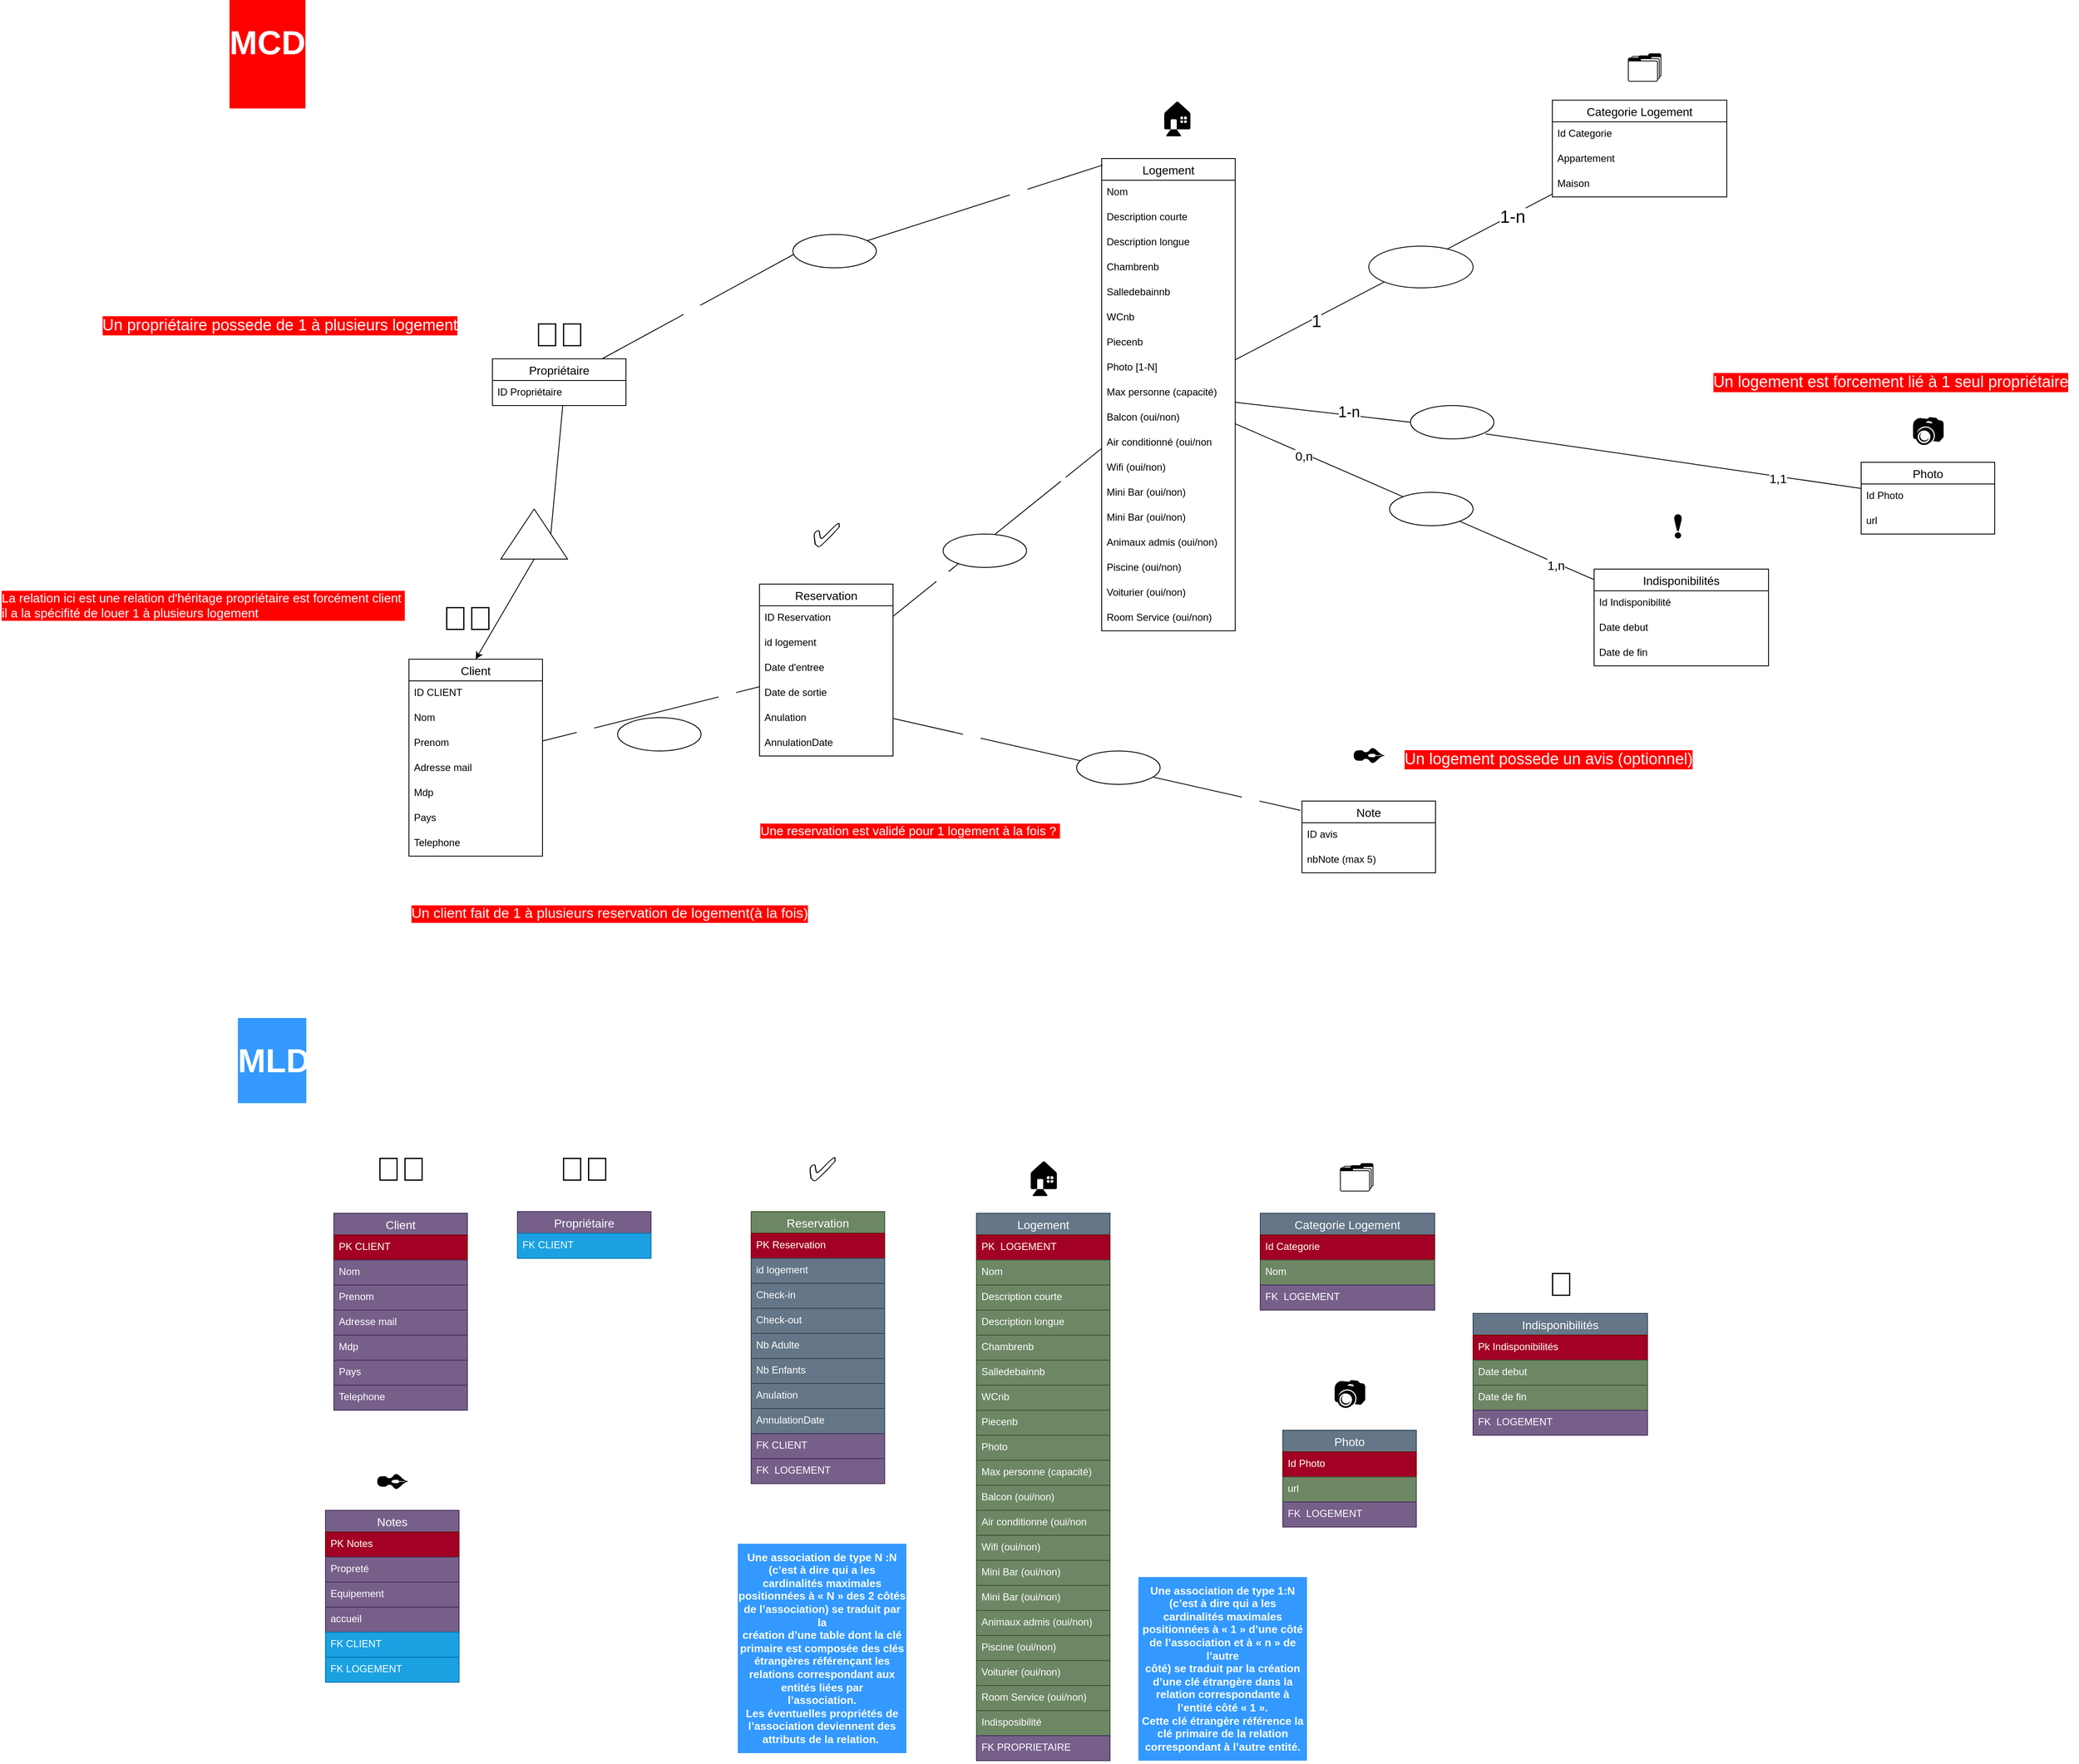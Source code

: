 <mxfile>
    <diagram id="8EdamfEGsbZpH8VLuooQ" name="Page-1">
        <mxGraphModel dx="2287" dy="2153" grid="1" gridSize="10" guides="1" tooltips="1" connect="1" arrows="1" fold="1" page="1" pageScale="1" pageWidth="827" pageHeight="1169" math="0" shadow="0">
            <root>
                <mxCell id="0"/>
                <mxCell id="1" parent="0"/>
                <mxCell id="2" value="Client" style="swimlane;fontStyle=0;childLayout=stackLayout;horizontal=1;startSize=26;horizontalStack=0;resizeParent=1;resizeParentMax=0;resizeLast=0;collapsible=1;marginBottom=0;align=center;fontSize=14;" parent="1" vertex="1">
                    <mxGeometry x="-220" y="-300" width="160" height="236" as="geometry"/>
                </mxCell>
                <mxCell id="3" value="ID CLIENT" style="text;strokeColor=none;fillColor=none;spacingLeft=4;spacingRight=4;overflow=hidden;rotatable=0;points=[[0,0.5],[1,0.5]];portConstraint=eastwest;fontSize=12;" parent="2" vertex="1">
                    <mxGeometry y="26" width="160" height="30" as="geometry"/>
                </mxCell>
                <mxCell id="19" value="Nom" style="text;strokeColor=none;fillColor=none;spacingLeft=4;spacingRight=4;overflow=hidden;rotatable=0;points=[[0,0.5],[1,0.5]];portConstraint=eastwest;fontSize=12;" parent="2" vertex="1">
                    <mxGeometry y="56" width="160" height="30" as="geometry"/>
                </mxCell>
                <mxCell id="4" value="Prenom" style="text;strokeColor=none;fillColor=none;spacingLeft=4;spacingRight=4;overflow=hidden;rotatable=0;points=[[0,0.5],[1,0.5]];portConstraint=eastwest;fontSize=12;" parent="2" vertex="1">
                    <mxGeometry y="86" width="160" height="30" as="geometry"/>
                </mxCell>
                <mxCell id="5" value="Adresse mail" style="text;strokeColor=none;fillColor=none;spacingLeft=4;spacingRight=4;overflow=hidden;rotatable=0;points=[[0,0.5],[1,0.5]];portConstraint=eastwest;fontSize=12;" parent="2" vertex="1">
                    <mxGeometry y="116" width="160" height="30" as="geometry"/>
                </mxCell>
                <mxCell id="22" value="Mdp" style="text;strokeColor=none;fillColor=none;spacingLeft=4;spacingRight=4;overflow=hidden;rotatable=0;points=[[0,0.5],[1,0.5]];portConstraint=eastwest;fontSize=12;" parent="2" vertex="1">
                    <mxGeometry y="146" width="160" height="30" as="geometry"/>
                </mxCell>
                <mxCell id="20" value="Pays" style="text;strokeColor=none;fillColor=none;spacingLeft=4;spacingRight=4;overflow=hidden;rotatable=0;points=[[0,0.5],[1,0.5]];portConstraint=eastwest;fontSize=12;" parent="2" vertex="1">
                    <mxGeometry y="176" width="160" height="30" as="geometry"/>
                </mxCell>
                <mxCell id="21" value="Telephone" style="text;strokeColor=none;fillColor=none;spacingLeft=4;spacingRight=4;overflow=hidden;rotatable=0;points=[[0,0.5],[1,0.5]];portConstraint=eastwest;fontSize=12;" parent="2" vertex="1">
                    <mxGeometry y="206" width="160" height="30" as="geometry"/>
                </mxCell>
                <mxCell id="6" value="Reservation" style="swimlane;fontStyle=0;childLayout=stackLayout;horizontal=1;startSize=26;horizontalStack=0;resizeParent=1;resizeParentMax=0;resizeLast=0;collapsible=1;marginBottom=0;align=center;fontSize=14;" parent="1" vertex="1">
                    <mxGeometry x="200" y="-390" width="160" height="206" as="geometry"/>
                </mxCell>
                <mxCell id="7" value="ID Reservation" style="text;strokeColor=none;fillColor=none;spacingLeft=4;spacingRight=4;overflow=hidden;rotatable=0;points=[[0,0.5],[1,0.5]];portConstraint=eastwest;fontSize=12;" parent="6" vertex="1">
                    <mxGeometry y="26" width="160" height="30" as="geometry"/>
                </mxCell>
                <mxCell id="8" value="id logement" style="text;strokeColor=none;fillColor=none;spacingLeft=4;spacingRight=4;overflow=hidden;rotatable=0;points=[[0,0.5],[1,0.5]];portConstraint=eastwest;fontSize=12;" parent="6" vertex="1">
                    <mxGeometry y="56" width="160" height="30" as="geometry"/>
                </mxCell>
                <mxCell id="9" value="Date d'entree" style="text;strokeColor=none;fillColor=none;spacingLeft=4;spacingRight=4;overflow=hidden;rotatable=0;points=[[0,0.5],[1,0.5]];portConstraint=eastwest;fontSize=12;" parent="6" vertex="1">
                    <mxGeometry y="86" width="160" height="30" as="geometry"/>
                </mxCell>
                <mxCell id="18" value="Date de sortie" style="text;strokeColor=none;fillColor=none;spacingLeft=4;spacingRight=4;overflow=hidden;rotatable=0;points=[[0,0.5],[1,0.5]];portConstraint=eastwest;fontSize=12;" parent="6" vertex="1">
                    <mxGeometry y="116" width="160" height="30" as="geometry"/>
                </mxCell>
                <mxCell id="29" value="Anulation" style="text;strokeColor=none;fillColor=none;spacingLeft=4;spacingRight=4;overflow=hidden;rotatable=0;points=[[0,0.5],[1,0.5]];portConstraint=eastwest;fontSize=12;" parent="6" vertex="1">
                    <mxGeometry y="146" width="160" height="30" as="geometry"/>
                </mxCell>
                <mxCell id="30" value="AnnulationDate" style="text;strokeColor=none;fillColor=none;spacingLeft=4;spacingRight=4;overflow=hidden;rotatable=0;points=[[0,0.5],[1,0.5]];portConstraint=eastwest;fontSize=12;" parent="6" vertex="1">
                    <mxGeometry y="176" width="160" height="30" as="geometry"/>
                </mxCell>
                <mxCell id="10" value="Logement" style="swimlane;fontStyle=0;childLayout=stackLayout;horizontal=1;startSize=26;horizontalStack=0;resizeParent=1;resizeParentMax=0;resizeLast=0;collapsible=1;marginBottom=0;align=center;fontSize=14;" parent="1" vertex="1">
                    <mxGeometry x="610" y="-900" width="160" height="566" as="geometry"/>
                </mxCell>
                <mxCell id="11" value="Nom" style="text;strokeColor=none;fillColor=none;spacingLeft=4;spacingRight=4;overflow=hidden;rotatable=0;points=[[0,0.5],[1,0.5]];portConstraint=eastwest;fontSize=12;" parent="10" vertex="1">
                    <mxGeometry y="26" width="160" height="30" as="geometry"/>
                </mxCell>
                <mxCell id="12" value="Description courte" style="text;strokeColor=none;fillColor=none;spacingLeft=4;spacingRight=4;overflow=hidden;rotatable=0;points=[[0,0.5],[1,0.5]];portConstraint=eastwest;fontSize=12;" parent="10" vertex="1">
                    <mxGeometry y="56" width="160" height="30" as="geometry"/>
                </mxCell>
                <mxCell id="13" value="Description longue" style="text;strokeColor=none;fillColor=none;spacingLeft=4;spacingRight=4;overflow=hidden;rotatable=0;points=[[0,0.5],[1,0.5]];portConstraint=eastwest;fontSize=12;" parent="10" vertex="1">
                    <mxGeometry y="86" width="160" height="30" as="geometry"/>
                </mxCell>
                <mxCell id="31" value="Chambrenb" style="text;strokeColor=none;fillColor=none;spacingLeft=4;spacingRight=4;overflow=hidden;rotatable=0;points=[[0,0.5],[1,0.5]];portConstraint=eastwest;fontSize=12;" parent="10" vertex="1">
                    <mxGeometry y="116" width="160" height="30" as="geometry"/>
                </mxCell>
                <mxCell id="37" value="Salledebainnb" style="text;strokeColor=none;fillColor=none;spacingLeft=4;spacingRight=4;overflow=hidden;rotatable=0;points=[[0,0.5],[1,0.5]];portConstraint=eastwest;fontSize=12;" parent="10" vertex="1">
                    <mxGeometry y="146" width="160" height="30" as="geometry"/>
                </mxCell>
                <mxCell id="38" value="WCnb" style="text;strokeColor=none;fillColor=none;spacingLeft=4;spacingRight=4;overflow=hidden;rotatable=0;points=[[0,0.5],[1,0.5]];portConstraint=eastwest;fontSize=12;" parent="10" vertex="1">
                    <mxGeometry y="176" width="160" height="30" as="geometry"/>
                </mxCell>
                <mxCell id="33" value="Piecenb" style="text;strokeColor=none;fillColor=none;spacingLeft=4;spacingRight=4;overflow=hidden;rotatable=0;points=[[0,0.5],[1,0.5]];portConstraint=eastwest;fontSize=12;" parent="10" vertex="1">
                    <mxGeometry y="206" width="160" height="30" as="geometry"/>
                </mxCell>
                <mxCell id="34" value="Photo [1-N]" style="text;strokeColor=none;fillColor=none;spacingLeft=4;spacingRight=4;overflow=hidden;rotatable=0;points=[[0,0.5],[1,0.5]];portConstraint=eastwest;fontSize=12;" parent="10" vertex="1">
                    <mxGeometry y="236" width="160" height="30" as="geometry"/>
                </mxCell>
                <mxCell id="35" value="Max personne (capacité)" style="text;strokeColor=none;fillColor=none;spacingLeft=4;spacingRight=4;overflow=hidden;rotatable=0;points=[[0,0.5],[1,0.5]];portConstraint=eastwest;fontSize=12;" parent="10" vertex="1">
                    <mxGeometry y="266" width="160" height="30" as="geometry"/>
                </mxCell>
                <mxCell id="36" value=" Balcon (oui/non) " style="text;strokeColor=none;fillColor=none;spacingLeft=4;spacingRight=4;overflow=hidden;rotatable=0;points=[[0,0.5],[1,0.5]];portConstraint=eastwest;fontSize=12;" parent="10" vertex="1">
                    <mxGeometry y="296" width="160" height="30" as="geometry"/>
                </mxCell>
                <mxCell id="39" value="  Air conditionné (oui/non " style="text;strokeColor=none;fillColor=none;spacingLeft=4;spacingRight=4;overflow=hidden;rotatable=0;points=[[0,0.5],[1,0.5]];portConstraint=eastwest;fontSize=12;" parent="10" vertex="1">
                    <mxGeometry y="326" width="160" height="30" as="geometry"/>
                </mxCell>
                <mxCell id="40" value=" Wifi (oui/non) " style="text;strokeColor=none;fillColor=none;spacingLeft=4;spacingRight=4;overflow=hidden;rotatable=0;points=[[0,0.5],[1,0.5]];portConstraint=eastwest;fontSize=12;" parent="10" vertex="1">
                    <mxGeometry y="356" width="160" height="30" as="geometry"/>
                </mxCell>
                <mxCell id="41" value="  Mini Bar (oui/non) " style="text;strokeColor=none;fillColor=none;spacingLeft=4;spacingRight=4;overflow=hidden;rotatable=0;points=[[0,0.5],[1,0.5]];portConstraint=eastwest;fontSize=12;" parent="10" vertex="1">
                    <mxGeometry y="386" width="160" height="30" as="geometry"/>
                </mxCell>
                <mxCell id="42" value="  Mini Bar (oui/non) " style="text;strokeColor=none;fillColor=none;spacingLeft=4;spacingRight=4;overflow=hidden;rotatable=0;points=[[0,0.5],[1,0.5]];portConstraint=eastwest;fontSize=12;" parent="10" vertex="1">
                    <mxGeometry y="416" width="160" height="30" as="geometry"/>
                </mxCell>
                <mxCell id="43" value="  Animaux admis (oui/non)  " style="text;strokeColor=none;fillColor=none;spacingLeft=4;spacingRight=4;overflow=hidden;rotatable=0;points=[[0,0.5],[1,0.5]];portConstraint=eastwest;fontSize=12;" parent="10" vertex="1">
                    <mxGeometry y="446" width="160" height="30" as="geometry"/>
                </mxCell>
                <mxCell id="44" value="   Piscine (oui/non)   " style="text;strokeColor=none;fillColor=none;spacingLeft=4;spacingRight=4;overflow=hidden;rotatable=0;points=[[0,0.5],[1,0.5]];portConstraint=eastwest;fontSize=12;" parent="10" vertex="1">
                    <mxGeometry y="476" width="160" height="30" as="geometry"/>
                </mxCell>
                <mxCell id="45" value="    Voiturier (oui/non)    " style="text;strokeColor=none;fillColor=none;spacingLeft=4;spacingRight=4;overflow=hidden;rotatable=0;points=[[0,0.5],[1,0.5]];portConstraint=eastwest;fontSize=12;" parent="10" vertex="1">
                    <mxGeometry y="506" width="160" height="30" as="geometry"/>
                </mxCell>
                <mxCell id="46" value="     Room Service (oui/non)    " style="text;strokeColor=none;fillColor=none;spacingLeft=4;spacingRight=4;overflow=hidden;rotatable=0;points=[[0,0.5],[1,0.5]];portConstraint=eastwest;fontSize=12;" parent="10" vertex="1">
                    <mxGeometry y="536" width="160" height="30" as="geometry"/>
                </mxCell>
                <mxCell id="14" value="Propriétaire" style="swimlane;fontStyle=0;childLayout=stackLayout;horizontal=1;startSize=26;horizontalStack=0;resizeParent=1;resizeParentMax=0;resizeLast=0;collapsible=1;marginBottom=0;align=center;fontSize=14;" parent="1" vertex="1">
                    <mxGeometry x="-120" y="-660" width="160" height="56" as="geometry"/>
                </mxCell>
                <mxCell id="15" value="ID Propriétaire" style="text;strokeColor=none;fillColor=none;spacingLeft=4;spacingRight=4;overflow=hidden;rotatable=0;points=[[0,0.5],[1,0.5]];portConstraint=eastwest;fontSize=12;" parent="14" vertex="1">
                    <mxGeometry y="26" width="160" height="30" as="geometry"/>
                </mxCell>
                <mxCell id="24" value="Note" style="swimlane;fontStyle=0;childLayout=stackLayout;horizontal=1;startSize=26;horizontalStack=0;resizeParent=1;resizeParentMax=0;resizeLast=0;collapsible=1;marginBottom=0;align=center;fontSize=14;" parent="1" vertex="1">
                    <mxGeometry x="850" y="-130" width="160" height="86" as="geometry"/>
                </mxCell>
                <mxCell id="25" value="ID avis" style="text;strokeColor=none;fillColor=none;spacingLeft=4;spacingRight=4;overflow=hidden;rotatable=0;points=[[0,0.5],[1,0.5]];portConstraint=eastwest;fontSize=12;" parent="24" vertex="1">
                    <mxGeometry y="26" width="160" height="30" as="geometry"/>
                </mxCell>
                <mxCell id="26" value="nbNote (max 5)" style="text;strokeColor=none;fillColor=none;spacingLeft=4;spacingRight=4;overflow=hidden;rotatable=0;points=[[0,0.5],[1,0.5]];portConstraint=eastwest;fontSize=12;" parent="24" vertex="1">
                    <mxGeometry y="56" width="160" height="30" as="geometry"/>
                </mxCell>
                <mxCell id="47" value="&lt;span style=&quot;font-size: 40px;&quot;&gt;🏠&lt;/span&gt;" style="text;html=1;align=center;verticalAlign=middle;resizable=0;points=[];autosize=1;strokeColor=none;fillColor=none;" parent="1" vertex="1">
                    <mxGeometry x="660" y="-980" width="80" height="60" as="geometry"/>
                </mxCell>
                <mxCell id="48" value="&lt;span style=&quot;font-size: 40px;&quot;&gt;✒️&lt;/span&gt;" style="text;html=1;align=center;verticalAlign=middle;resizable=0;points=[];autosize=1;strokeColor=none;fillColor=none;" parent="1" vertex="1">
                    <mxGeometry x="890" y="-220" width="80" height="60" as="geometry"/>
                </mxCell>
                <mxCell id="49" value="&lt;span style=&quot;font-size: 40px;&quot;&gt;✅&lt;/span&gt;" style="text;html=1;align=center;verticalAlign=middle;resizable=0;points=[];autosize=1;strokeColor=none;fillColor=none;" parent="1" vertex="1">
                    <mxGeometry x="240" y="-480" width="80" height="60" as="geometry"/>
                </mxCell>
                <mxCell id="50" value="&lt;span style=&quot;font-size: 40px;&quot;&gt;👩🏾&lt;/span&gt;" style="text;html=1;align=center;verticalAlign=middle;resizable=0;points=[];autosize=1;strokeColor=none;fillColor=none;" parent="1" vertex="1">
                    <mxGeometry x="-190" y="-380" width="80" height="60" as="geometry"/>
                </mxCell>
                <mxCell id="51" value="&lt;span style=&quot;font-size: 40px;&quot;&gt;👩🏾&lt;/span&gt;" style="text;html=1;align=center;verticalAlign=middle;resizable=0;points=[];autosize=1;strokeColor=none;fillColor=none;" parent="1" vertex="1">
                    <mxGeometry x="-80" y="-720" width="80" height="60" as="geometry"/>
                </mxCell>
                <mxCell id="63" value="" style="endArrow=none;html=1;rounded=0;fontSize=40;entryX=0.006;entryY=0.014;entryDx=0;entryDy=0;entryPerimeter=0;startArrow=none;" parent="1" source="86" target="10" edge="1">
                    <mxGeometry relative="1" as="geometry">
                        <mxPoint x="310" y="-570" as="sourcePoint"/>
                        <mxPoint x="470" y="-570" as="targetPoint"/>
                    </mxGeometry>
                </mxCell>
                <mxCell id="64" value="" style="resizable=0;html=1;align=right;verticalAlign=bottom;fontSize=40;" parent="63" connectable="0" vertex="1">
                    <mxGeometry x="1" relative="1" as="geometry"/>
                </mxCell>
                <mxCell id="105" value="1-1" style="edgeLabel;html=1;align=center;verticalAlign=middle;resizable=0;points=[];fontSize=15;fontColor=#FFFFFF;" parent="63" vertex="1" connectable="0">
                    <mxGeometry x="0.283" relative="1" as="geometry">
                        <mxPoint as="offset"/>
                    </mxGeometry>
                </mxCell>
                <mxCell id="65" value="" style="endArrow=none;html=1;rounded=0;fontSize=40;" parent="1" source="2" target="6" edge="1">
                    <mxGeometry relative="1" as="geometry">
                        <mxPoint x="310" y="-570" as="sourcePoint"/>
                        <mxPoint x="470" y="-570" as="targetPoint"/>
                    </mxGeometry>
                </mxCell>
                <mxCell id="106" value="0-n" style="edgeLabel;html=1;align=center;verticalAlign=middle;resizable=0;points=[];fontSize=15;fontColor=#FFFFFF;" parent="65" vertex="1" connectable="0">
                    <mxGeometry x="-0.608" relative="1" as="geometry">
                        <mxPoint as="offset"/>
                    </mxGeometry>
                </mxCell>
                <mxCell id="107" value="1-1" style="edgeLabel;html=1;align=center;verticalAlign=middle;resizable=0;points=[];fontSize=15;fontColor=#FFFFFF;" parent="65" vertex="1" connectable="0">
                    <mxGeometry x="0.698" y="-1" relative="1" as="geometry">
                        <mxPoint y="1" as="offset"/>
                    </mxGeometry>
                </mxCell>
                <mxCell id="73" value="" style="endArrow=none;html=1;rounded=0;fontSize=40;" parent="1" source="6" target="10" edge="1">
                    <mxGeometry relative="1" as="geometry">
                        <mxPoint x="310" y="-470" as="sourcePoint"/>
                        <mxPoint x="470" y="-470" as="targetPoint"/>
                    </mxGeometry>
                </mxCell>
                <mxCell id="108" value="1-1" style="edgeLabel;html=1;align=center;verticalAlign=middle;resizable=0;points=[];fontSize=15;fontColor=#FFFFFF;" parent="73" vertex="1" connectable="0">
                    <mxGeometry x="-0.521" y="-3" relative="1" as="geometry">
                        <mxPoint as="offset"/>
                    </mxGeometry>
                </mxCell>
                <mxCell id="109" value="1" style="edgeLabel;html=1;align=center;verticalAlign=middle;resizable=0;points=[];fontSize=15;fontColor=#FFFFFF;" parent="73" vertex="1" connectable="0">
                    <mxGeometry x="0.614" y="-4" relative="1" as="geometry">
                        <mxPoint as="offset"/>
                    </mxGeometry>
                </mxCell>
                <mxCell id="75" value="" style="endArrow=none;html=1;rounded=0;fontSize=40;entryX=-0.012;entryY=0.129;entryDx=0;entryDy=0;entryPerimeter=0;exitX=1;exitY=0.5;exitDx=0;exitDy=0;" parent="1" source="29" target="24" edge="1">
                    <mxGeometry relative="1" as="geometry">
                        <mxPoint x="790" y="-400" as="sourcePoint"/>
                        <mxPoint x="950" y="-400" as="targetPoint"/>
                    </mxGeometry>
                </mxCell>
                <mxCell id="111" value="0,n" style="edgeLabel;html=1;align=center;verticalAlign=middle;resizable=0;points=[];fontSize=15;fontColor=#FFFFFF;" parent="75" vertex="1" connectable="0">
                    <mxGeometry x="-0.612" y="-4" relative="1" as="geometry">
                        <mxPoint as="offset"/>
                    </mxGeometry>
                </mxCell>
                <mxCell id="112" value="1,n" style="edgeLabel;html=1;align=center;verticalAlign=middle;resizable=0;points=[];fontSize=15;fontColor=#FFFFFF;" parent="75" vertex="1" connectable="0">
                    <mxGeometry x="0.754" y="-1" relative="1" as="geometry">
                        <mxPoint as="offset"/>
                    </mxGeometry>
                </mxCell>
                <mxCell id="79" value="Un propriétaire possede de 1 à plusieurs logement" style="text;html=1;align=center;verticalAlign=middle;resizable=0;points=[];autosize=1;strokeColor=none;fillColor=none;fontSize=19;fontColor=#FFFFFF;labelBackgroundColor=#FF0000;" parent="1" vertex="1">
                    <mxGeometry x="-600" y="-720" width="450" height="40" as="geometry"/>
                </mxCell>
                <mxCell id="80" value="Un client fait de 1 à plusieurs reservation de logement(à la fois)" style="text;html=1;align=center;verticalAlign=middle;resizable=0;points=[];autosize=1;strokeColor=none;fillColor=none;fontSize=17;fontColor=#FFFFFF;labelBackgroundColor=#FF0000;" parent="1" vertex="1">
                    <mxGeometry x="-230" y="-10" width="500" height="30" as="geometry"/>
                </mxCell>
                <mxCell id="81" value="La relation ici est une relation d'héritage propriétaire est forcément client&amp;nbsp;&lt;br&gt;il a la spécifité de louer 1 à plusieurs logement" style="text;html=1;align=left;verticalAlign=middle;resizable=0;points=[];autosize=1;strokeColor=none;fillColor=none;fontSize=15;fontColor=#FFFFFF;labelBackgroundColor=#FF0000;" parent="1" vertex="1">
                    <mxGeometry x="-710" y="-390" width="510" height="50" as="geometry"/>
                </mxCell>
                <mxCell id="87" value="" style="endArrow=none;html=1;rounded=0;fontSize=40;entryX=0.1;entryY=0.475;entryDx=0;entryDy=0;entryPerimeter=0;" parent="1" source="14" target="86" edge="1">
                    <mxGeometry relative="1" as="geometry">
                        <mxPoint x="40" y="-699.854" as="sourcePoint"/>
                        <mxPoint x="560.96" y="-881.236" as="targetPoint"/>
                        <Array as="points"/>
                    </mxGeometry>
                </mxCell>
                <mxCell id="104" value="1-n" style="edgeLabel;html=1;align=center;verticalAlign=middle;resizable=0;points=[];fontSize=15;fontColor=#FFFFFF;" parent="87" vertex="1" connectable="0">
                    <mxGeometry x="-0.114" y="-3" relative="1" as="geometry">
                        <mxPoint y="-1" as="offset"/>
                    </mxGeometry>
                </mxCell>
                <mxCell id="86" value="" style="ellipse;whiteSpace=wrap;html=1;align=center;fontStyle=4;labelBackgroundColor=#FF0000;fontSize=20;fontColor=#FFFFFF;" parent="1" vertex="1">
                    <mxGeometry x="240" y="-809" width="100" height="40" as="geometry"/>
                </mxCell>
                <mxCell id="91" value="" style="ellipse;whiteSpace=wrap;html=1;align=center;fontStyle=4;labelBackgroundColor=#FF0000;fontSize=20;fontColor=#FFFFFF;" parent="1" vertex="1">
                    <mxGeometry x="30" y="-230" width="100" height="40" as="geometry"/>
                </mxCell>
                <mxCell id="92" value="" style="ellipse;whiteSpace=wrap;html=1;align=center;fontStyle=4;labelBackgroundColor=#FF0000;fontSize=20;fontColor=#FFFFFF;" parent="1" vertex="1">
                    <mxGeometry x="420" y="-450" width="100" height="40" as="geometry"/>
                </mxCell>
                <mxCell id="93" value="" style="ellipse;whiteSpace=wrap;html=1;align=center;fontStyle=4;labelBackgroundColor=#FF0000;fontSize=20;fontColor=#FFFFFF;" parent="1" vertex="1">
                    <mxGeometry x="580" y="-190" width="100" height="40" as="geometry"/>
                </mxCell>
                <mxCell id="94" value="Une reservation est validé pour 1 logement à la fois ?&amp;nbsp;" style="text;html=1;align=center;verticalAlign=middle;resizable=0;points=[];autosize=1;strokeColor=none;fillColor=none;fontSize=15;fontColor=#FFFFFF;labelBackgroundColor=#FF0000;" parent="1" vertex="1">
                    <mxGeometry x="190" y="-110" width="380" height="30" as="geometry"/>
                </mxCell>
                <mxCell id="95" value="Un logement possede un avis (optionnel)" style="text;html=1;align=center;verticalAlign=middle;resizable=0;points=[];autosize=1;strokeColor=none;fillColor=none;fontSize=19;fontColor=#FFFFFF;labelBackgroundColor=#FF0000;" parent="1" vertex="1">
                    <mxGeometry x="960" y="-200" width="370" height="40" as="geometry"/>
                </mxCell>
                <mxCell id="97" value="Possede" style="text;html=1;align=center;verticalAlign=middle;resizable=0;points=[];autosize=1;strokeColor=none;fillColor=none;fontSize=20;fontColor=#FFFFFF;" parent="1" vertex="1">
                    <mxGeometry x="235" y="-810" width="100" height="40" as="geometry"/>
                </mxCell>
                <mxCell id="98" value="fait" style="text;html=1;align=center;verticalAlign=middle;resizable=0;points=[];autosize=1;strokeColor=none;fillColor=none;fontSize=20;fontColor=#FFFFFF;" parent="1" vertex="1">
                    <mxGeometry x="55" y="-230" width="50" height="40" as="geometry"/>
                </mxCell>
                <mxCell id="99" value="concerne" style="text;html=1;align=center;verticalAlign=middle;resizable=0;points=[];autosize=1;strokeColor=none;fillColor=none;fontSize=20;fontColor=#FFFFFF;" parent="1" vertex="1">
                    <mxGeometry x="420" y="-450" width="110" height="40" as="geometry"/>
                </mxCell>
                <mxCell id="100" value="Possede" style="text;html=1;align=center;verticalAlign=middle;resizable=0;points=[];autosize=1;strokeColor=none;fillColor=none;fontSize=20;fontColor=#FFFFFF;" parent="1" vertex="1">
                    <mxGeometry x="580" y="-190" width="100" height="40" as="geometry"/>
                </mxCell>
                <mxCell id="101" value="Un logement est forcement lié à 1 seul propriétaire" style="text;html=1;align=center;verticalAlign=middle;resizable=0;points=[];autosize=1;strokeColor=none;fillColor=none;fontSize=19;fontColor=#FFFFFF;labelBackgroundColor=#FF0000;" parent="1" vertex="1">
                    <mxGeometry x="1330" y="-652" width="450" height="40" as="geometry"/>
                </mxCell>
                <mxCell id="113" value="" style="triangle;whiteSpace=wrap;html=1;labelBackgroundColor=#FF0000;fontSize=15;fontColor=#FFFFFF;rotation=-90;" parent="1" vertex="1">
                    <mxGeometry x="-100" y="-490" width="60" height="80" as="geometry"/>
                </mxCell>
                <mxCell id="114" value="" style="endArrow=classic;html=1;fontSize=15;fontColor=#FFFFFF;entryX=0.5;entryY=0;entryDx=0;entryDy=0;exitX=0;exitY=0.5;exitDx=0;exitDy=0;" parent="1" source="113" target="2" edge="1">
                    <mxGeometry width="50" height="50" relative="1" as="geometry">
                        <mxPoint x="180" y="-450" as="sourcePoint"/>
                        <mxPoint x="230" y="-500" as="targetPoint"/>
                    </mxGeometry>
                </mxCell>
                <mxCell id="115" value="" style="endArrow=none;html=1;fontSize=15;fontColor=#FFFFFF;exitX=0.5;exitY=1;exitDx=0;exitDy=0;entryX=0.527;entryY=0.982;entryDx=0;entryDy=0;entryPerimeter=0;" parent="1" source="113" target="15" edge="1">
                    <mxGeometry width="50" height="50" relative="1" as="geometry">
                        <mxPoint x="180" y="-450" as="sourcePoint"/>
                        <mxPoint x="-41.079" y="-574" as="targetPoint"/>
                    </mxGeometry>
                </mxCell>
                <mxCell id="117" value="PE" style="text;html=1;align=center;verticalAlign=middle;resizable=0;points=[];autosize=1;strokeColor=none;fillColor=none;fontSize=15;fontColor=#FFFFFF;" parent="1" vertex="1">
                    <mxGeometry x="-90" y="-450" width="40" height="30" as="geometry"/>
                </mxCell>
                <mxCell id="118" value="&lt;h1 style=&quot;font-size: 40px;&quot;&gt;MCD&lt;/h1&gt;&lt;div style=&quot;font-size: 40px;&quot;&gt;&lt;br style=&quot;font-size: 40px;&quot;&gt;&lt;/div&gt;" style="text;html=1;strokeColor=none;fillColor=none;spacing=5;spacingTop=-20;whiteSpace=wrap;overflow=hidden;rounded=0;labelBackgroundColor=#FF0000;fontSize=40;fontColor=#FFFFFF;" parent="1" vertex="1">
                    <mxGeometry x="-440" y="-1080" width="190" height="120" as="geometry"/>
                </mxCell>
                <mxCell id="205" value="Client" style="swimlane;fontStyle=0;childLayout=stackLayout;horizontal=1;startSize=26;horizontalStack=0;resizeParent=1;resizeParentMax=0;resizeLast=0;collapsible=1;marginBottom=0;align=center;fontSize=14;fillColor=#76608a;fontColor=#ffffff;strokeColor=#432D57;" parent="1" vertex="1">
                    <mxGeometry x="-310" y="364" width="160" height="236" as="geometry"/>
                </mxCell>
                <mxCell id="206" value="PK CLIENT" style="text;strokeColor=#6F0000;fillColor=#a20025;spacingLeft=4;spacingRight=4;overflow=hidden;rotatable=0;points=[[0,0.5],[1,0.5]];portConstraint=eastwest;fontSize=12;fontColor=#ffffff;" parent="205" vertex="1">
                    <mxGeometry y="26" width="160" height="30" as="geometry"/>
                </mxCell>
                <mxCell id="207" value="Nom" style="text;strokeColor=#432D57;fillColor=#76608a;spacingLeft=4;spacingRight=4;overflow=hidden;rotatable=0;points=[[0,0.5],[1,0.5]];portConstraint=eastwest;fontSize=12;fontColor=#ffffff;" parent="205" vertex="1">
                    <mxGeometry y="56" width="160" height="30" as="geometry"/>
                </mxCell>
                <mxCell id="208" value="Prenom" style="text;strokeColor=#432D57;fillColor=#76608a;spacingLeft=4;spacingRight=4;overflow=hidden;rotatable=0;points=[[0,0.5],[1,0.5]];portConstraint=eastwest;fontSize=12;fontColor=#ffffff;" parent="205" vertex="1">
                    <mxGeometry y="86" width="160" height="30" as="geometry"/>
                </mxCell>
                <mxCell id="209" value="Adresse mail" style="text;strokeColor=#432D57;fillColor=#76608a;spacingLeft=4;spacingRight=4;overflow=hidden;rotatable=0;points=[[0,0.5],[1,0.5]];portConstraint=eastwest;fontSize=12;fontColor=#ffffff;" parent="205" vertex="1">
                    <mxGeometry y="116" width="160" height="30" as="geometry"/>
                </mxCell>
                <mxCell id="210" value="Mdp" style="text;strokeColor=#432D57;fillColor=#76608a;spacingLeft=4;spacingRight=4;overflow=hidden;rotatable=0;points=[[0,0.5],[1,0.5]];portConstraint=eastwest;fontSize=12;fontColor=#ffffff;" parent="205" vertex="1">
                    <mxGeometry y="146" width="160" height="30" as="geometry"/>
                </mxCell>
                <mxCell id="211" value="Pays" style="text;strokeColor=#432D57;fillColor=#76608a;spacingLeft=4;spacingRight=4;overflow=hidden;rotatable=0;points=[[0,0.5],[1,0.5]];portConstraint=eastwest;fontSize=12;fontColor=#ffffff;" parent="205" vertex="1">
                    <mxGeometry y="176" width="160" height="30" as="geometry"/>
                </mxCell>
                <mxCell id="212" value="Telephone" style="text;strokeColor=#432D57;fillColor=#76608a;spacingLeft=4;spacingRight=4;overflow=hidden;rotatable=0;points=[[0,0.5],[1,0.5]];portConstraint=eastwest;fontSize=12;fontColor=#ffffff;" parent="205" vertex="1">
                    <mxGeometry y="206" width="160" height="30" as="geometry"/>
                </mxCell>
                <mxCell id="213" value="Reservation" style="swimlane;fontStyle=0;childLayout=stackLayout;horizontal=1;startSize=26;horizontalStack=0;resizeParent=1;resizeParentMax=0;resizeLast=0;collapsible=1;marginBottom=0;align=center;fontSize=14;fillColor=#6d8764;fontColor=#ffffff;strokeColor=#3A5431;" parent="1" vertex="1">
                    <mxGeometry x="190" y="362" width="160" height="326" as="geometry"/>
                </mxCell>
                <mxCell id="214" value="PK Reservation" style="text;strokeColor=#6F0000;fillColor=#a20025;spacingLeft=4;spacingRight=4;overflow=hidden;rotatable=0;points=[[0,0.5],[1,0.5]];portConstraint=eastwest;fontSize=12;fontColor=#ffffff;" parent="213" vertex="1">
                    <mxGeometry y="26" width="160" height="30" as="geometry"/>
                </mxCell>
                <mxCell id="215" value="id logement" style="text;strokeColor=#314354;fillColor=#647687;spacingLeft=4;spacingRight=4;overflow=hidden;rotatable=0;points=[[0,0.5],[1,0.5]];portConstraint=eastwest;fontSize=12;fontColor=#ffffff;" parent="213" vertex="1">
                    <mxGeometry y="56" width="160" height="30" as="geometry"/>
                </mxCell>
                <mxCell id="216" value="Check-in" style="text;strokeColor=#314354;fillColor=#647687;spacingLeft=4;spacingRight=4;overflow=hidden;rotatable=0;points=[[0,0.5],[1,0.5]];portConstraint=eastwest;fontSize=12;fontColor=#ffffff;" parent="213" vertex="1">
                    <mxGeometry y="86" width="160" height="30" as="geometry"/>
                </mxCell>
                <mxCell id="352" value="Check-out" style="text;strokeColor=#314354;fillColor=#647687;spacingLeft=4;spacingRight=4;overflow=hidden;rotatable=0;points=[[0,0.5],[1,0.5]];portConstraint=eastwest;fontSize=12;fontColor=#ffffff;" vertex="1" parent="213">
                    <mxGeometry y="116" width="160" height="30" as="geometry"/>
                </mxCell>
                <mxCell id="351" value="Nb Adulte" style="text;strokeColor=#314354;fillColor=#647687;spacingLeft=4;spacingRight=4;overflow=hidden;rotatable=0;points=[[0,0.5],[1,0.5]];portConstraint=eastwest;fontSize=12;fontColor=#ffffff;" vertex="1" parent="213">
                    <mxGeometry y="146" width="160" height="30" as="geometry"/>
                </mxCell>
                <mxCell id="217" value="Nb Enfants" style="text;strokeColor=#314354;fillColor=#647687;spacingLeft=4;spacingRight=4;overflow=hidden;rotatable=0;points=[[0,0.5],[1,0.5]];portConstraint=eastwest;fontSize=12;fontColor=#ffffff;" parent="213" vertex="1">
                    <mxGeometry y="176" width="160" height="30" as="geometry"/>
                </mxCell>
                <mxCell id="218" value="Anulation" style="text;strokeColor=#314354;fillColor=#647687;spacingLeft=4;spacingRight=4;overflow=hidden;rotatable=0;points=[[0,0.5],[1,0.5]];portConstraint=eastwest;fontSize=12;fontColor=#ffffff;" parent="213" vertex="1">
                    <mxGeometry y="206" width="160" height="30" as="geometry"/>
                </mxCell>
                <mxCell id="353" value="AnnulationDate" style="text;strokeColor=#314354;fillColor=#647687;spacingLeft=4;spacingRight=4;overflow=hidden;rotatable=0;points=[[0,0.5],[1,0.5]];portConstraint=eastwest;fontSize=12;fontColor=#ffffff;" vertex="1" parent="213">
                    <mxGeometry y="236" width="160" height="30" as="geometry"/>
                </mxCell>
                <mxCell id="290" value="FK CLIENT" style="text;strokeColor=#432D57;fillColor=#76608a;spacingLeft=4;spacingRight=4;overflow=hidden;rotatable=0;points=[[0,0.5],[1,0.5]];portConstraint=eastwest;fontSize=12;fontColor=#ffffff;" parent="213" vertex="1">
                    <mxGeometry y="266" width="160" height="30" as="geometry"/>
                </mxCell>
                <mxCell id="292" value="FK  LOGEMENT" style="text;strokeColor=#432D57;fillColor=#76608a;spacingLeft=4;spacingRight=4;overflow=hidden;rotatable=0;points=[[0,0.5],[1,0.5]];portConstraint=eastwest;fontSize=12;fontColor=#ffffff;" parent="213" vertex="1">
                    <mxGeometry y="296" width="160" height="30" as="geometry"/>
                </mxCell>
                <mxCell id="220" value="Logement" style="swimlane;fontStyle=0;childLayout=stackLayout;horizontal=1;startSize=26;horizontalStack=0;resizeParent=1;resizeParentMax=0;resizeLast=0;collapsible=1;marginBottom=0;align=center;fontSize=14;fillColor=#647687;fontColor=#ffffff;strokeColor=#314354;" parent="1" vertex="1">
                    <mxGeometry x="460" y="364" width="160" height="656" as="geometry"/>
                </mxCell>
                <mxCell id="221" value="PK  LOGEMENT" style="text;strokeColor=#6F0000;fillColor=#a20025;spacingLeft=4;spacingRight=4;overflow=hidden;rotatable=0;points=[[0,0.5],[1,0.5]];portConstraint=eastwest;fontSize=12;fontColor=#ffffff;" parent="220" vertex="1">
                    <mxGeometry y="26" width="160" height="30" as="geometry"/>
                </mxCell>
                <mxCell id="294" value="Nom" style="text;strokeColor=#3A5431;fillColor=#6d8764;spacingLeft=4;spacingRight=4;overflow=hidden;rotatable=0;points=[[0,0.5],[1,0.5]];portConstraint=eastwest;fontSize=12;fontColor=#ffffff;" parent="220" vertex="1">
                    <mxGeometry y="56" width="160" height="30" as="geometry"/>
                </mxCell>
                <mxCell id="222" value="Description courte" style="text;strokeColor=#3A5431;fillColor=#6d8764;spacingLeft=4;spacingRight=4;overflow=hidden;rotatable=0;points=[[0,0.5],[1,0.5]];portConstraint=eastwest;fontSize=12;fontColor=#ffffff;" parent="220" vertex="1">
                    <mxGeometry y="86" width="160" height="30" as="geometry"/>
                </mxCell>
                <mxCell id="223" value="Description longue" style="text;strokeColor=#3A5431;fillColor=#6d8764;spacingLeft=4;spacingRight=4;overflow=hidden;rotatable=0;points=[[0,0.5],[1,0.5]];portConstraint=eastwest;fontSize=12;fontColor=#ffffff;" parent="220" vertex="1">
                    <mxGeometry y="116" width="160" height="30" as="geometry"/>
                </mxCell>
                <mxCell id="224" value="Chambrenb" style="text;strokeColor=#3A5431;fillColor=#6d8764;spacingLeft=4;spacingRight=4;overflow=hidden;rotatable=0;points=[[0,0.5],[1,0.5]];portConstraint=eastwest;fontSize=12;fontColor=#ffffff;" parent="220" vertex="1">
                    <mxGeometry y="146" width="160" height="30" as="geometry"/>
                </mxCell>
                <mxCell id="225" value="Salledebainnb" style="text;strokeColor=#3A5431;fillColor=#6d8764;spacingLeft=4;spacingRight=4;overflow=hidden;rotatable=0;points=[[0,0.5],[1,0.5]];portConstraint=eastwest;fontSize=12;fontColor=#ffffff;" parent="220" vertex="1">
                    <mxGeometry y="176" width="160" height="30" as="geometry"/>
                </mxCell>
                <mxCell id="226" value="WCnb" style="text;strokeColor=#3A5431;fillColor=#6d8764;spacingLeft=4;spacingRight=4;overflow=hidden;rotatable=0;points=[[0,0.5],[1,0.5]];portConstraint=eastwest;fontSize=12;fontColor=#ffffff;" parent="220" vertex="1">
                    <mxGeometry y="206" width="160" height="30" as="geometry"/>
                </mxCell>
                <mxCell id="227" value="Piecenb" style="text;strokeColor=#3A5431;fillColor=#6d8764;spacingLeft=4;spacingRight=4;overflow=hidden;rotatable=0;points=[[0,0.5],[1,0.5]];portConstraint=eastwest;fontSize=12;fontColor=#ffffff;" parent="220" vertex="1">
                    <mxGeometry y="236" width="160" height="30" as="geometry"/>
                </mxCell>
                <mxCell id="228" value="Photo " style="text;strokeColor=#3A5431;fillColor=#6d8764;spacingLeft=4;spacingRight=4;overflow=hidden;rotatable=0;points=[[0,0.5],[1,0.5]];portConstraint=eastwest;fontSize=12;fontColor=#ffffff;" parent="220" vertex="1">
                    <mxGeometry y="266" width="160" height="30" as="geometry"/>
                </mxCell>
                <mxCell id="229" value="Max personne (capacité)" style="text;strokeColor=#3A5431;fillColor=#6d8764;spacingLeft=4;spacingRight=4;overflow=hidden;rotatable=0;points=[[0,0.5],[1,0.5]];portConstraint=eastwest;fontSize=12;fontColor=#ffffff;" parent="220" vertex="1">
                    <mxGeometry y="296" width="160" height="30" as="geometry"/>
                </mxCell>
                <mxCell id="230" value=" Balcon (oui/non) " style="text;strokeColor=#3A5431;fillColor=#6d8764;spacingLeft=4;spacingRight=4;overflow=hidden;rotatable=0;points=[[0,0.5],[1,0.5]];portConstraint=eastwest;fontSize=12;fontColor=#ffffff;" parent="220" vertex="1">
                    <mxGeometry y="326" width="160" height="30" as="geometry"/>
                </mxCell>
                <mxCell id="231" value="  Air conditionné (oui/non " style="text;strokeColor=#3A5431;fillColor=#6d8764;spacingLeft=4;spacingRight=4;overflow=hidden;rotatable=0;points=[[0,0.5],[1,0.5]];portConstraint=eastwest;fontSize=12;fontColor=#ffffff;" parent="220" vertex="1">
                    <mxGeometry y="356" width="160" height="30" as="geometry"/>
                </mxCell>
                <mxCell id="232" value=" Wifi (oui/non) " style="text;strokeColor=#3A5431;fillColor=#6d8764;spacingLeft=4;spacingRight=4;overflow=hidden;rotatable=0;points=[[0,0.5],[1,0.5]];portConstraint=eastwest;fontSize=12;fontColor=#ffffff;" parent="220" vertex="1">
                    <mxGeometry y="386" width="160" height="30" as="geometry"/>
                </mxCell>
                <mxCell id="233" value="  Mini Bar (oui/non) " style="text;strokeColor=#3A5431;fillColor=#6d8764;spacingLeft=4;spacingRight=4;overflow=hidden;rotatable=0;points=[[0,0.5],[1,0.5]];portConstraint=eastwest;fontSize=12;fontColor=#ffffff;" parent="220" vertex="1">
                    <mxGeometry y="416" width="160" height="30" as="geometry"/>
                </mxCell>
                <mxCell id="234" value="  Mini Bar (oui/non) " style="text;strokeColor=#3A5431;fillColor=#6d8764;spacingLeft=4;spacingRight=4;overflow=hidden;rotatable=0;points=[[0,0.5],[1,0.5]];portConstraint=eastwest;fontSize=12;fontColor=#ffffff;" parent="220" vertex="1">
                    <mxGeometry y="446" width="160" height="30" as="geometry"/>
                </mxCell>
                <mxCell id="235" value="  Animaux admis (oui/non)  " style="text;strokeColor=#3A5431;fillColor=#6d8764;spacingLeft=4;spacingRight=4;overflow=hidden;rotatable=0;points=[[0,0.5],[1,0.5]];portConstraint=eastwest;fontSize=12;fontColor=#ffffff;" parent="220" vertex="1">
                    <mxGeometry y="476" width="160" height="30" as="geometry"/>
                </mxCell>
                <mxCell id="236" value="   Piscine (oui/non)   " style="text;strokeColor=#3A5431;fillColor=#6d8764;spacingLeft=4;spacingRight=4;overflow=hidden;rotatable=0;points=[[0,0.5],[1,0.5]];portConstraint=eastwest;fontSize=12;fontColor=#ffffff;" parent="220" vertex="1">
                    <mxGeometry y="506" width="160" height="30" as="geometry"/>
                </mxCell>
                <mxCell id="237" value="    Voiturier (oui/non)    " style="text;strokeColor=#3A5431;fillColor=#6d8764;spacingLeft=4;spacingRight=4;overflow=hidden;rotatable=0;points=[[0,0.5],[1,0.5]];portConstraint=eastwest;fontSize=12;fontColor=#ffffff;" parent="220" vertex="1">
                    <mxGeometry y="536" width="160" height="30" as="geometry"/>
                </mxCell>
                <mxCell id="238" value="     Room Service (oui/non)    " style="text;strokeColor=#3A5431;fillColor=#6d8764;spacingLeft=4;spacingRight=4;overflow=hidden;rotatable=0;points=[[0,0.5],[1,0.5]];portConstraint=eastwest;fontSize=12;fontColor=#ffffff;" parent="220" vertex="1">
                    <mxGeometry y="566" width="160" height="30" as="geometry"/>
                </mxCell>
                <mxCell id="239" value="Indisposibilité" style="text;strokeColor=#3A5431;fillColor=#6d8764;spacingLeft=4;spacingRight=4;overflow=hidden;rotatable=0;points=[[0,0.5],[1,0.5]];portConstraint=eastwest;fontSize=12;fontColor=#ffffff;" parent="220" vertex="1">
                    <mxGeometry y="596" width="160" height="30" as="geometry"/>
                </mxCell>
                <mxCell id="293" value="FK PROPRIETAIRE" style="text;strokeColor=#432D57;fillColor=#76608a;spacingLeft=4;spacingRight=4;overflow=hidden;rotatable=0;points=[[0,0.5],[1,0.5]];portConstraint=eastwest;fontSize=12;fontColor=#ffffff;" parent="220" vertex="1">
                    <mxGeometry y="626" width="160" height="30" as="geometry"/>
                </mxCell>
                <mxCell id="240" value="Propriétaire" style="swimlane;fontStyle=0;childLayout=stackLayout;horizontal=1;startSize=26;horizontalStack=0;resizeParent=1;resizeParentMax=0;resizeLast=0;collapsible=1;marginBottom=0;align=center;fontSize=14;fillColor=#76608a;fontColor=#ffffff;strokeColor=#432D57;" parent="1" vertex="1">
                    <mxGeometry x="-90" y="362" width="160" height="56" as="geometry"/>
                </mxCell>
                <mxCell id="287" value="FK CLIENT" style="text;strokeColor=#006EAF;fillColor=#1ba1e2;spacingLeft=4;spacingRight=4;overflow=hidden;rotatable=0;points=[[0,0.5],[1,0.5]];portConstraint=eastwest;fontSize=12;fontColor=#ffffff;" parent="240" vertex="1">
                    <mxGeometry y="26" width="160" height="30" as="geometry"/>
                </mxCell>
                <mxCell id="242" value="Notes" style="swimlane;fontStyle=0;childLayout=stackLayout;horizontal=1;startSize=26;horizontalStack=0;resizeParent=1;resizeParentMax=0;resizeLast=0;collapsible=1;marginBottom=0;align=center;fontSize=14;fillColor=#76608a;fontColor=#ffffff;strokeColor=#432D57;" parent="1" vertex="1">
                    <mxGeometry x="-320" y="720" width="160" height="206" as="geometry"/>
                </mxCell>
                <mxCell id="243" value="PK Notes" style="text;strokeColor=#6F0000;fillColor=#a20025;spacingLeft=4;spacingRight=4;overflow=hidden;rotatable=0;points=[[0,0.5],[1,0.5]];portConstraint=eastwest;fontSize=12;fontColor=#ffffff;" parent="242" vertex="1">
                    <mxGeometry y="26" width="160" height="30" as="geometry"/>
                </mxCell>
                <mxCell id="244" value="Propreté" style="text;strokeColor=#432D57;fillColor=#76608a;spacingLeft=4;spacingRight=4;overflow=hidden;rotatable=0;points=[[0,0.5],[1,0.5]];portConstraint=eastwest;fontSize=12;fontColor=#ffffff;" parent="242" vertex="1">
                    <mxGeometry y="56" width="160" height="30" as="geometry"/>
                </mxCell>
                <mxCell id="346" value="Equipement" style="text;strokeColor=#432D57;fillColor=#76608a;spacingLeft=4;spacingRight=4;overflow=hidden;rotatable=0;points=[[0,0.5],[1,0.5]];portConstraint=eastwest;fontSize=12;fontColor=#ffffff;" vertex="1" parent="242">
                    <mxGeometry y="86" width="160" height="30" as="geometry"/>
                </mxCell>
                <mxCell id="347" value="accueil" style="text;strokeColor=#432D57;fillColor=#76608a;spacingLeft=4;spacingRight=4;overflow=hidden;rotatable=0;points=[[0,0.5],[1,0.5]];portConstraint=eastwest;fontSize=12;fontColor=#ffffff;" vertex="1" parent="242">
                    <mxGeometry y="116" width="160" height="30" as="geometry"/>
                </mxCell>
                <mxCell id="296" value="FK CLIENT" style="text;strokeColor=#006EAF;fillColor=#1ba1e2;spacingLeft=4;spacingRight=4;overflow=hidden;rotatable=0;points=[[0,0.5],[1,0.5]];portConstraint=eastwest;fontSize=12;fontColor=#ffffff;" parent="242" vertex="1">
                    <mxGeometry y="146" width="160" height="30" as="geometry"/>
                </mxCell>
                <mxCell id="297" value="FK LOGEMENT" style="text;strokeColor=#006EAF;fillColor=#1ba1e2;spacingLeft=4;spacingRight=4;overflow=hidden;rotatable=0;points=[[0,0.5],[1,0.5]];portConstraint=eastwest;fontSize=12;fontColor=#ffffff;" parent="242" vertex="1">
                    <mxGeometry y="176" width="160" height="30" as="geometry"/>
                </mxCell>
                <mxCell id="245" value="&lt;span style=&quot;font-size: 40px;&quot;&gt;🏠&lt;/span&gt;" style="text;html=1;align=center;verticalAlign=middle;resizable=0;points=[];autosize=1;strokeColor=none;fillColor=none;" parent="1" vertex="1">
                    <mxGeometry x="500" y="290" width="80" height="60" as="geometry"/>
                </mxCell>
                <mxCell id="246" value="&lt;span style=&quot;font-size: 40px;&quot;&gt;✒️&lt;/span&gt;" style="text;html=1;align=center;verticalAlign=middle;resizable=0;points=[];autosize=1;strokeColor=none;fillColor=none;" parent="1" vertex="1">
                    <mxGeometry x="-280" y="650" width="80" height="60" as="geometry"/>
                </mxCell>
                <mxCell id="247" value="&lt;span style=&quot;font-size: 40px;&quot;&gt;✅&lt;/span&gt;" style="text;html=1;align=center;verticalAlign=middle;resizable=0;points=[];autosize=1;strokeColor=none;fillColor=none;" parent="1" vertex="1">
                    <mxGeometry x="235" y="280" width="80" height="60" as="geometry"/>
                </mxCell>
                <mxCell id="248" value="&lt;span style=&quot;font-size: 40px;&quot;&gt;👩🏾&lt;/span&gt;" style="text;html=1;align=center;verticalAlign=middle;resizable=0;points=[];autosize=1;strokeColor=none;fillColor=none;" parent="1" vertex="1">
                    <mxGeometry x="-50" y="280" width="80" height="60" as="geometry"/>
                </mxCell>
                <mxCell id="249" value="&lt;span style=&quot;font-size: 40px;&quot;&gt;👩🏾&lt;/span&gt;" style="text;html=1;align=center;verticalAlign=middle;resizable=0;points=[];autosize=1;strokeColor=none;fillColor=none;" parent="1" vertex="1">
                    <mxGeometry x="-270" y="280" width="80" height="60" as="geometry"/>
                </mxCell>
                <mxCell id="280" value="&lt;h1 style=&quot;font-size: 40px;&quot;&gt;MLD&lt;/h1&gt;" style="text;html=1;strokeColor=none;fillColor=none;spacing=5;spacingTop=-20;whiteSpace=wrap;overflow=hidden;rounded=0;labelBackgroundColor=#3399FF;fontSize=40;fontColor=#FFFFFF;" parent="1" vertex="1">
                    <mxGeometry x="-430" y="140" width="90" height="120" as="geometry"/>
                </mxCell>
                <mxCell id="282" value="a) Une entité du MCD devient une relation, c’est à dire une table. &lt;br&gt;b) Son identifiant devient la clé primaire de la relation.&amp;nbsp;&lt;br&gt;c) Les autres propriétés deviennent les attributs de la relation." style="text;html=1;align=left;verticalAlign=middle;resizable=0;points=[];autosize=1;strokeColor=none;fillColor=none;fontSize=26;fontColor=#FFFFFF;" parent="1" vertex="1">
                    <mxGeometry x="-320" y="130" width="770" height="110" as="geometry"/>
                </mxCell>
                <mxCell id="298" value="&lt;h1 style=&quot;font-size: 13px;&quot;&gt;Une association de type 1:N (c’est à dire qui a les cardinalités maximales positionnées à « 1 » d’une côté de l’association et à « n » de l’autre&lt;br style=&quot;font-size: 13px;&quot;&gt;côté) se traduit par la création d’une clé étrangère dans la relation correspondante à l’entité côté « 1 ».&lt;br style=&quot;font-size: 13px;&quot;&gt;Cette clé étrangère référence la clé primaire de la relation correspondant à l’autre entité.&lt;br style=&quot;font-size: 13px;&quot;&gt;&lt;/h1&gt;" style="text;html=1;strokeColor=none;fillColor=none;spacing=5;spacingTop=-20;whiteSpace=wrap;overflow=hidden;rounded=0;labelBackgroundColor=#3399FF;fontSize=13;fontColor=#FFFFFF;align=center;" parent="1" vertex="1">
                    <mxGeometry x="650" y="810" width="210" height="210" as="geometry"/>
                </mxCell>
                <mxCell id="299" value="&lt;h1 style=&quot;font-size: 13px;&quot;&gt;Une association de type N :N (c’est à dire qui a les cardinalités maximales positionnées à « N » des 2 côtés de l’association) se traduit par la&lt;br&gt;création d’une table dont la clé primaire est composée des clés étrangères référençant les relations correspondant aux entités liées par&lt;br&gt;l’association.&lt;br&gt;Les éventuelles propriétés de l’association deviennent des attributs de la relation.&amp;nbsp;&lt;br style=&quot;font-size: 13px;&quot;&gt;&lt;/h1&gt;" style="text;html=1;strokeColor=none;fillColor=none;spacing=5;spacingTop=-20;whiteSpace=wrap;overflow=hidden;rounded=0;labelBackgroundColor=#3399FF;fontSize=13;fontColor=#FFFFFF;align=center;" parent="1" vertex="1">
                    <mxGeometry x="170" y="770" width="210" height="250" as="geometry"/>
                </mxCell>
                <mxCell id="300" value="Categorie Logement" style="swimlane;fontStyle=0;childLayout=stackLayout;horizontal=1;startSize=26;horizontalStack=0;resizeParent=1;resizeParentMax=0;resizeLast=0;collapsible=1;marginBottom=0;align=center;fontSize=14;" vertex="1" parent="1">
                    <mxGeometry x="1150" y="-970" width="209" height="116" as="geometry"/>
                </mxCell>
                <mxCell id="301" value="Id Categorie" style="text;strokeColor=none;fillColor=none;spacingLeft=4;spacingRight=4;overflow=hidden;rotatable=0;points=[[0,0.5],[1,0.5]];portConstraint=eastwest;fontSize=12;" vertex="1" parent="300">
                    <mxGeometry y="26" width="209" height="30" as="geometry"/>
                </mxCell>
                <mxCell id="302" value="Appartement" style="text;strokeColor=none;fillColor=none;spacingLeft=4;spacingRight=4;overflow=hidden;rotatable=0;points=[[0,0.5],[1,0.5]];portConstraint=eastwest;fontSize=12;" vertex="1" parent="300">
                    <mxGeometry y="56" width="209" height="30" as="geometry"/>
                </mxCell>
                <mxCell id="303" value="Maison" style="text;strokeColor=none;fillColor=none;spacingLeft=4;spacingRight=4;overflow=hidden;rotatable=0;points=[[0,0.5],[1,0.5]];portConstraint=eastwest;fontSize=12;" vertex="1" parent="300">
                    <mxGeometry y="86" width="209" height="30" as="geometry"/>
                </mxCell>
                <mxCell id="304" value="Photo" style="swimlane;fontStyle=0;childLayout=stackLayout;horizontal=1;startSize=26;horizontalStack=0;resizeParent=1;resizeParentMax=0;resizeLast=0;collapsible=1;marginBottom=0;align=center;fontSize=14;" vertex="1" parent="1">
                    <mxGeometry x="1520" y="-536" width="160" height="86" as="geometry"/>
                </mxCell>
                <mxCell id="305" value="Id Photo" style="text;strokeColor=none;fillColor=none;spacingLeft=4;spacingRight=4;overflow=hidden;rotatable=0;points=[[0,0.5],[1,0.5]];portConstraint=eastwest;fontSize=12;" vertex="1" parent="304">
                    <mxGeometry y="26" width="160" height="30" as="geometry"/>
                </mxCell>
                <mxCell id="306" value="url" style="text;strokeColor=none;fillColor=none;spacingLeft=4;spacingRight=4;overflow=hidden;rotatable=0;points=[[0,0.5],[1,0.5]];portConstraint=eastwest;fontSize=12;" vertex="1" parent="304">
                    <mxGeometry y="56" width="160" height="30" as="geometry"/>
                </mxCell>
                <mxCell id="318" value="" style="endArrow=none;html=1;rounded=0;entryX=0;entryY=0.5;entryDx=0;entryDy=0;" edge="1" parent="1" source="10" target="317">
                    <mxGeometry relative="1" as="geometry">
                        <mxPoint x="770" y="-621.871" as="sourcePoint"/>
                        <mxPoint x="1000" y="-679" as="targetPoint"/>
                    </mxGeometry>
                </mxCell>
                <mxCell id="324" value="1-n" style="edgeLabel;html=1;align=center;verticalAlign=middle;resizable=0;points=[];fontSize=18;" vertex="1" connectable="0" parent="318">
                    <mxGeometry x="0.29" y="3" relative="1" as="geometry">
                        <mxPoint y="-1" as="offset"/>
                    </mxGeometry>
                </mxCell>
                <mxCell id="317" value="" style="ellipse;whiteSpace=wrap;html=1;align=center;fontStyle=4;labelBackgroundColor=#FF0000;fontSize=20;fontColor=#FFFFFF;" vertex="1" parent="1">
                    <mxGeometry x="980" y="-604" width="100" height="40" as="geometry"/>
                </mxCell>
                <mxCell id="320" value="Possede" style="text;html=1;align=center;verticalAlign=middle;resizable=0;points=[];autosize=1;strokeColor=none;fillColor=none;fontSize=20;fontColor=#FFFFFF;" vertex="1" parent="1">
                    <mxGeometry x="980" y="-604" width="100" height="40" as="geometry"/>
                </mxCell>
                <mxCell id="322" value="" style="endArrow=none;html=1;rounded=0;" edge="1" parent="1" target="304">
                    <mxGeometry relative="1" as="geometry">
                        <mxPoint x="1070" y="-570" as="sourcePoint"/>
                        <mxPoint x="830" y="-550" as="targetPoint"/>
                    </mxGeometry>
                </mxCell>
                <mxCell id="325" value="1,1" style="edgeLabel;html=1;align=center;verticalAlign=middle;resizable=0;points=[];fontSize=15;" vertex="1" connectable="0" parent="322">
                    <mxGeometry x="0.554" y="-2" relative="1" as="geometry">
                        <mxPoint as="offset"/>
                    </mxGeometry>
                </mxCell>
                <mxCell id="326" value="" style="endArrow=none;html=1;rounded=0;" edge="1" parent="1" source="10" target="300">
                    <mxGeometry relative="1" as="geometry">
                        <mxPoint x="670" y="-550" as="sourcePoint"/>
                        <mxPoint x="830" y="-550" as="targetPoint"/>
                    </mxGeometry>
                </mxCell>
                <mxCell id="330" value="1" style="edgeLabel;html=1;align=center;verticalAlign=middle;resizable=0;points=[];fontSize=21;" vertex="1" connectable="0" parent="326">
                    <mxGeometry x="-0.496" y="-3" relative="1" as="geometry">
                        <mxPoint as="offset"/>
                    </mxGeometry>
                </mxCell>
                <mxCell id="331" value="1-n" style="edgeLabel;html=1;align=center;verticalAlign=middle;resizable=0;points=[];fontSize=21;" vertex="1" connectable="0" parent="326">
                    <mxGeometry x="0.741" relative="1" as="geometry">
                        <mxPoint x="1" as="offset"/>
                    </mxGeometry>
                </mxCell>
                <mxCell id="329" value="" style="ellipse;whiteSpace=wrap;html=1;align=center;" vertex="1" parent="1">
                    <mxGeometry x="930" y="-795" width="125" height="50" as="geometry"/>
                </mxCell>
                <mxCell id="328" value="appartient" style="text;html=1;align=center;verticalAlign=middle;resizable=0;points=[];autosize=1;strokeColor=none;fillColor=none;fontSize=20;fontColor=#FFFFFF;" vertex="1" parent="1">
                    <mxGeometry x="937.5" y="-790" width="110" height="40" as="geometry"/>
                </mxCell>
                <mxCell id="332" value="Categorie Logement" style="swimlane;fontStyle=0;childLayout=stackLayout;horizontal=1;startSize=26;horizontalStack=0;resizeParent=1;resizeParentMax=0;resizeLast=0;collapsible=1;marginBottom=0;align=center;fontSize=14;fillColor=#647687;fontColor=#ffffff;strokeColor=#314354;" vertex="1" parent="1">
                    <mxGeometry x="800" y="364" width="209" height="116" as="geometry"/>
                </mxCell>
                <mxCell id="333" value="Id Categorie" style="text;strokeColor=#6F0000;fillColor=#a20025;spacingLeft=4;spacingRight=4;overflow=hidden;rotatable=0;points=[[0,0.5],[1,0.5]];portConstraint=eastwest;fontSize=12;fontColor=#ffffff;" vertex="1" parent="332">
                    <mxGeometry y="26" width="209" height="30" as="geometry"/>
                </mxCell>
                <mxCell id="334" value="Nom" style="text;strokeColor=#3A5431;fillColor=#6d8764;spacingLeft=4;spacingRight=4;overflow=hidden;rotatable=0;points=[[0,0.5],[1,0.5]];portConstraint=eastwest;fontSize=12;fontColor=#ffffff;" vertex="1" parent="332">
                    <mxGeometry y="56" width="209" height="30" as="geometry"/>
                </mxCell>
                <mxCell id="342" value="FK  LOGEMENT" style="text;strokeColor=#432D57;fillColor=#76608a;spacingLeft=4;spacingRight=4;overflow=hidden;rotatable=0;points=[[0,0.5],[1,0.5]];portConstraint=eastwest;fontSize=12;fontColor=#ffffff;" vertex="1" parent="332">
                    <mxGeometry y="86" width="209" height="30" as="geometry"/>
                </mxCell>
                <mxCell id="336" value="Photo" style="swimlane;fontStyle=0;childLayout=stackLayout;horizontal=1;startSize=26;horizontalStack=0;resizeParent=1;resizeParentMax=0;resizeLast=0;collapsible=1;marginBottom=0;align=center;fontSize=14;fillColor=#647687;fontColor=#ffffff;strokeColor=#314354;" vertex="1" parent="1">
                    <mxGeometry x="827" y="624" width="160" height="116" as="geometry"/>
                </mxCell>
                <mxCell id="337" value="Id Photo" style="text;strokeColor=#6F0000;fillColor=#a20025;spacingLeft=4;spacingRight=4;overflow=hidden;rotatable=0;points=[[0,0.5],[1,0.5]];portConstraint=eastwest;fontSize=12;fontColor=#ffffff;" vertex="1" parent="336">
                    <mxGeometry y="26" width="160" height="30" as="geometry"/>
                </mxCell>
                <mxCell id="338" value="url" style="text;strokeColor=#3A5431;fillColor=#6d8764;spacingLeft=4;spacingRight=4;overflow=hidden;rotatable=0;points=[[0,0.5],[1,0.5]];portConstraint=eastwest;fontSize=12;fontColor=#ffffff;" vertex="1" parent="336">
                    <mxGeometry y="56" width="160" height="30" as="geometry"/>
                </mxCell>
                <mxCell id="344" value="FK  LOGEMENT" style="text;strokeColor=#432D57;fillColor=#76608a;spacingLeft=4;spacingRight=4;overflow=hidden;rotatable=0;points=[[0,0.5],[1,0.5]];portConstraint=eastwest;fontSize=12;fontColor=#ffffff;" vertex="1" parent="336">
                    <mxGeometry y="86" width="160" height="30" as="geometry"/>
                </mxCell>
                <mxCell id="341" value="&lt;span style=&quot;font-size: 40px;&quot;&gt;📷&lt;/span&gt;" style="text;html=1;align=center;verticalAlign=middle;resizable=0;points=[];autosize=1;strokeColor=none;fillColor=none;" vertex="1" parent="1">
                    <mxGeometry x="867" y="550" width="80" height="60" as="geometry"/>
                </mxCell>
                <mxCell id="354" value="Indisponibilités" style="swimlane;fontStyle=0;childLayout=stackLayout;horizontal=1;startSize=26;horizontalStack=0;resizeParent=1;resizeParentMax=0;resizeLast=0;collapsible=1;marginBottom=0;align=center;fontSize=14;" vertex="1" parent="1">
                    <mxGeometry x="1200" y="-408" width="209" height="116" as="geometry"/>
                </mxCell>
                <mxCell id="355" value="Id Indisponibilité" style="text;strokeColor=none;fillColor=none;spacingLeft=4;spacingRight=4;overflow=hidden;rotatable=0;points=[[0,0.5],[1,0.5]];portConstraint=eastwest;fontSize=12;" vertex="1" parent="354">
                    <mxGeometry y="26" width="209" height="30" as="geometry"/>
                </mxCell>
                <mxCell id="356" value="Date debut " style="text;strokeColor=none;fillColor=none;spacingLeft=4;spacingRight=4;overflow=hidden;rotatable=0;points=[[0,0.5],[1,0.5]];portConstraint=eastwest;fontSize=12;" vertex="1" parent="354">
                    <mxGeometry y="56" width="209" height="30" as="geometry"/>
                </mxCell>
                <mxCell id="357" value="Date de fin " style="text;strokeColor=none;fillColor=none;spacingLeft=4;spacingRight=4;overflow=hidden;rotatable=0;points=[[0,0.5],[1,0.5]];portConstraint=eastwest;fontSize=12;" vertex="1" parent="354">
                    <mxGeometry y="86" width="209" height="30" as="geometry"/>
                </mxCell>
                <mxCell id="360" value="" style="endArrow=none;html=1;rounded=0;fontSize=15;startArrow=none;" edge="1" parent="1" source="365" target="354">
                    <mxGeometry relative="1" as="geometry">
                        <mxPoint x="970" y="-720" as="sourcePoint"/>
                        <mxPoint x="1130" y="-720" as="targetPoint"/>
                    </mxGeometry>
                </mxCell>
                <mxCell id="368" value="1,n" style="edgeLabel;html=1;align=center;verticalAlign=middle;resizable=0;points=[];fontSize=15;" vertex="1" connectable="0" parent="360">
                    <mxGeometry x="0.439" y="-2" relative="1" as="geometry">
                        <mxPoint as="offset"/>
                    </mxGeometry>
                </mxCell>
                <mxCell id="366" value="" style="endArrow=none;html=1;rounded=0;fontSize=15;" edge="1" parent="1" source="10" target="365">
                    <mxGeometry relative="1" as="geometry">
                        <mxPoint x="770" y="-582.24" as="sourcePoint"/>
                        <mxPoint x="1200" y="-395.405" as="targetPoint"/>
                    </mxGeometry>
                </mxCell>
                <mxCell id="367" value="0,n" style="edgeLabel;html=1;align=center;verticalAlign=middle;resizable=0;points=[];fontSize=15;" vertex="1" connectable="0" parent="366">
                    <mxGeometry x="-0.175" y="-2" relative="1" as="geometry">
                        <mxPoint as="offset"/>
                    </mxGeometry>
                </mxCell>
                <mxCell id="365" value="" style="ellipse;whiteSpace=wrap;html=1;align=center;fontStyle=4;labelBackgroundColor=#FF0000;fontSize=20;fontColor=#FFFFFF;" vertex="1" parent="1">
                    <mxGeometry x="955" y="-500" width="100" height="40" as="geometry"/>
                </mxCell>
                <mxCell id="362" value="Possede" style="text;html=1;align=center;verticalAlign=middle;resizable=0;points=[];autosize=1;strokeColor=none;fillColor=none;fontSize=20;fontColor=#FFFFFF;" vertex="1" parent="1">
                    <mxGeometry x="955" y="-500" width="100" height="40" as="geometry"/>
                </mxCell>
                <mxCell id="369" value="&lt;span style=&quot;font-size: 40px;&quot;&gt;📷&lt;/span&gt;" style="text;html=1;align=center;verticalAlign=middle;resizable=0;points=[];autosize=1;strokeColor=none;fillColor=none;" vertex="1" parent="1">
                    <mxGeometry x="1560" y="-604" width="80" height="60" as="geometry"/>
                </mxCell>
                <mxCell id="370" value="&lt;span style=&quot;font-size: 40px;&quot;&gt;❗&lt;/span&gt;" style="text;html=1;align=center;verticalAlign=middle;resizable=0;points=[];autosize=1;strokeColor=none;fillColor=none;" vertex="1" parent="1">
                    <mxGeometry x="1260" y="-490" width="80" height="60" as="geometry"/>
                </mxCell>
                <mxCell id="371" value="&lt;span style=&quot;font-size: 40px;&quot;&gt;🗂️&lt;/span&gt;" style="text;html=1;align=center;verticalAlign=middle;resizable=0;points=[];autosize=1;strokeColor=none;fillColor=none;" vertex="1" parent="1">
                    <mxGeometry x="1220" y="-1040" width="80" height="60" as="geometry"/>
                </mxCell>
                <mxCell id="372" value="Indisponibilités" style="swimlane;fontStyle=0;childLayout=stackLayout;horizontal=1;startSize=26;horizontalStack=0;resizeParent=1;resizeParentMax=0;resizeLast=0;collapsible=1;marginBottom=0;align=center;fontSize=14;fillColor=#647687;fontColor=#ffffff;strokeColor=#314354;" vertex="1" parent="1">
                    <mxGeometry x="1055" y="484" width="209" height="146" as="geometry"/>
                </mxCell>
                <mxCell id="373" value="Pk Indisponibilités" style="text;strokeColor=#6F0000;fillColor=#a20025;spacingLeft=4;spacingRight=4;overflow=hidden;rotatable=0;points=[[0,0.5],[1,0.5]];portConstraint=eastwest;fontSize=12;fontColor=#ffffff;" vertex="1" parent="372">
                    <mxGeometry y="26" width="209" height="30" as="geometry"/>
                </mxCell>
                <mxCell id="374" value="Date debut " style="text;strokeColor=#3A5431;fillColor=#6d8764;spacingLeft=4;spacingRight=4;overflow=hidden;rotatable=0;points=[[0,0.5],[1,0.5]];portConstraint=eastwest;fontSize=12;fontColor=#ffffff;" vertex="1" parent="372">
                    <mxGeometry y="56" width="209" height="30" as="geometry"/>
                </mxCell>
                <mxCell id="375" value="Date de fin " style="text;strokeColor=#3A5431;fillColor=#6d8764;spacingLeft=4;spacingRight=4;overflow=hidden;rotatable=0;points=[[0,0.5],[1,0.5]];portConstraint=eastwest;fontSize=12;fontColor=#ffffff;" vertex="1" parent="372">
                    <mxGeometry y="86" width="209" height="30" as="geometry"/>
                </mxCell>
                <mxCell id="383" value="FK  LOGEMENT" style="text;strokeColor=#432D57;fillColor=#76608a;spacingLeft=4;spacingRight=4;overflow=hidden;rotatable=0;points=[[0,0.5],[1,0.5]];portConstraint=eastwest;fontSize=12;fontColor=#ffffff;" vertex="1" parent="372">
                    <mxGeometry y="116" width="209" height="30" as="geometry"/>
                </mxCell>
                <mxCell id="380" value="&lt;span style=&quot;font-size: 40px;&quot;&gt;🗂️&lt;/span&gt;" style="text;html=1;align=center;verticalAlign=middle;resizable=0;points=[];autosize=1;strokeColor=none;fillColor=none;" vertex="1" parent="1">
                    <mxGeometry x="875" y="290" width="80" height="60" as="geometry"/>
                </mxCell>
                <mxCell id="381" value="&lt;span style=&quot;font-size: 40px;&quot;&gt;🚧&lt;/span&gt;" style="text;html=1;align=center;verticalAlign=middle;resizable=0;points=[];autosize=1;strokeColor=none;fillColor=none;" vertex="1" parent="1">
                    <mxGeometry x="1119.5" y="418" width="80" height="60" as="geometry"/>
                </mxCell>
            </root>
        </mxGraphModel>
    </diagram>
</mxfile>